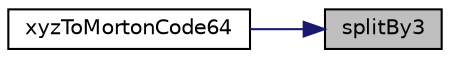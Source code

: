 digraph "splitBy3"
{
 // LATEX_PDF_SIZE
  edge [fontname="Helvetica",fontsize="10",labelfontname="Helvetica",labelfontsize="10"];
  node [fontname="Helvetica",fontsize="10",shape=record];
  rankdir="RL";
  Node1 [label="splitBy3",height=0.2,width=0.4,color="black", fillcolor="grey75", style="filled", fontcolor="black",tooltip=" "];
  Node1 -> Node2 [dir="back",color="midnightblue",fontsize="10",style="solid",fontname="Helvetica"];
  Node2 [label="xyzToMortonCode64",height=0.2,width=0.4,color="black", fillcolor="white", style="filled",URL="$namespacepFlow.html#af9e399d88da408c52c6c167b651766e5",tooltip=" "];
}
